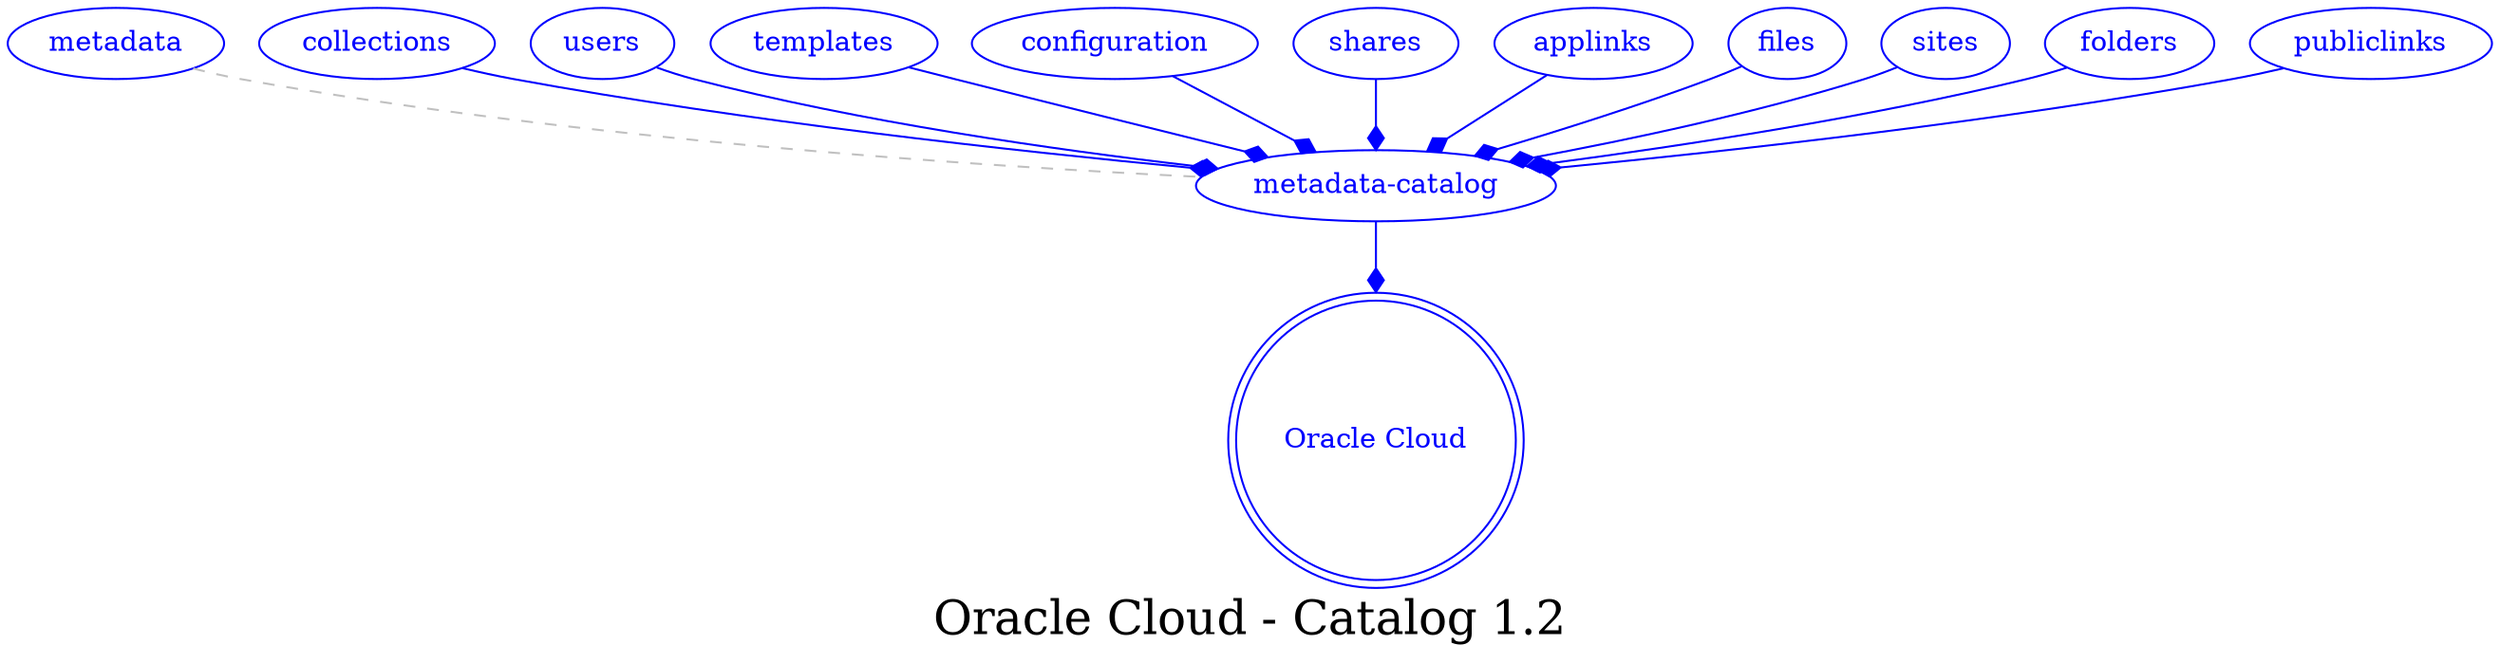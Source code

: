 digraph LexiconGraph {
graph[label="Oracle Cloud - Catalog 1.2", fontsize=24]
splines=true
"Oracle Cloud" [color=blue, fontcolor=blue, shape=doublecircle]
"metadata-catalog" -> "Oracle Cloud" [color=blue, fontcolor=blue, arrowhead=diamond, arrowtail=none]
"metadata-catalog" [color=blue, fontcolor=blue, shape=ellipse]
"metadata" -> "metadata-catalog" [color=grey, fontcolor=grey, arrowhead=none, arrowtail=none, style=dashed]
"collections" -> "metadata-catalog" [color=blue, fontcolor=blue, arrowhead=diamond, arrowtail=none]
"collections" [color=blue, fontcolor=blue, shape=ellipse]
"users" -> "metadata-catalog" [color=blue, fontcolor=blue, arrowhead=diamond, arrowtail=none]
"users" [color=blue, fontcolor=blue, shape=ellipse]
"templates" -> "metadata-catalog" [color=blue, fontcolor=blue, arrowhead=diamond, arrowtail=none]
"templates" [color=blue, fontcolor=blue, shape=ellipse]
"configuration" -> "metadata-catalog" [color=blue, fontcolor=blue, arrowhead=diamond, arrowtail=none]
"configuration" [color=blue, fontcolor=blue, shape=ellipse]
"metadata" [color=blue, fontcolor=blue, shape=ellipse]
"shares" -> "metadata-catalog" [color=blue, fontcolor=blue, arrowhead=diamond, arrowtail=none]
"shares" [color=blue, fontcolor=blue, shape=ellipse]
"applinks" -> "metadata-catalog" [color=blue, fontcolor=blue, arrowhead=diamond, arrowtail=none]
"applinks" [color=blue, fontcolor=blue, shape=ellipse]
"files" -> "metadata-catalog" [color=blue, fontcolor=blue, arrowhead=diamond, arrowtail=none]
"files" [color=blue, fontcolor=blue, shape=ellipse]
"sites" -> "metadata-catalog" [color=blue, fontcolor=blue, arrowhead=diamond, arrowtail=none]
"sites" [color=blue, fontcolor=blue, shape=ellipse]
"folders" -> "metadata-catalog" [color=blue, fontcolor=blue, arrowhead=diamond, arrowtail=none]
"folders" [color=blue, fontcolor=blue, shape=ellipse]
"publiclinks" -> "metadata-catalog" [color=blue, fontcolor=blue, arrowhead=diamond, arrowtail=none]
"publiclinks" [color=blue, fontcolor=blue, shape=ellipse]
}
